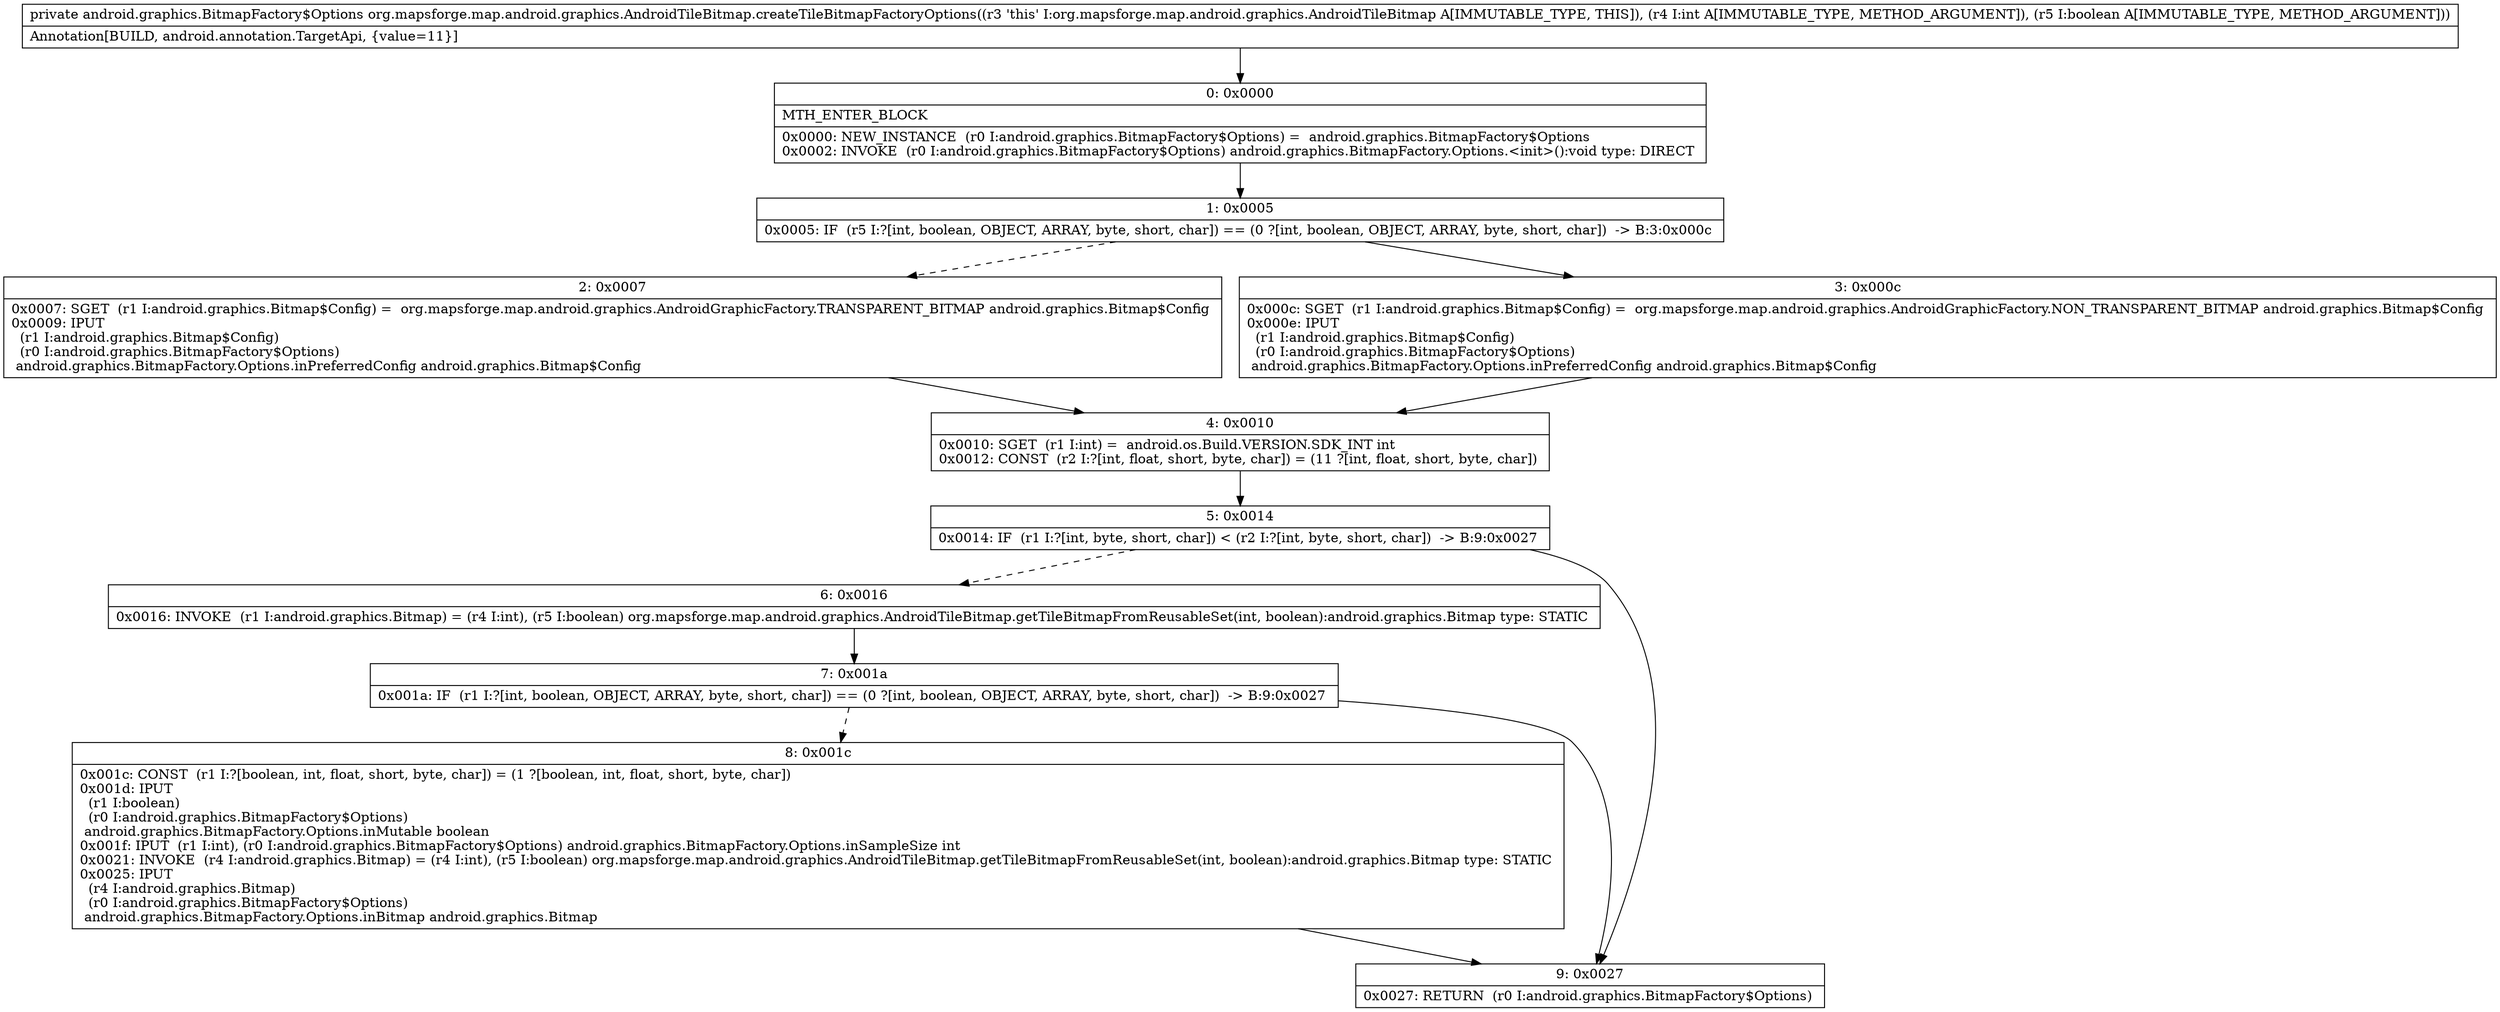 digraph "CFG fororg.mapsforge.map.android.graphics.AndroidTileBitmap.createTileBitmapFactoryOptions(IZ)Landroid\/graphics\/BitmapFactory$Options;" {
Node_0 [shape=record,label="{0\:\ 0x0000|MTH_ENTER_BLOCK\l|0x0000: NEW_INSTANCE  (r0 I:android.graphics.BitmapFactory$Options) =  android.graphics.BitmapFactory$Options \l0x0002: INVOKE  (r0 I:android.graphics.BitmapFactory$Options) android.graphics.BitmapFactory.Options.\<init\>():void type: DIRECT \l}"];
Node_1 [shape=record,label="{1\:\ 0x0005|0x0005: IF  (r5 I:?[int, boolean, OBJECT, ARRAY, byte, short, char]) == (0 ?[int, boolean, OBJECT, ARRAY, byte, short, char])  \-\> B:3:0x000c \l}"];
Node_2 [shape=record,label="{2\:\ 0x0007|0x0007: SGET  (r1 I:android.graphics.Bitmap$Config) =  org.mapsforge.map.android.graphics.AndroidGraphicFactory.TRANSPARENT_BITMAP android.graphics.Bitmap$Config \l0x0009: IPUT  \l  (r1 I:android.graphics.Bitmap$Config)\l  (r0 I:android.graphics.BitmapFactory$Options)\l android.graphics.BitmapFactory.Options.inPreferredConfig android.graphics.Bitmap$Config \l}"];
Node_3 [shape=record,label="{3\:\ 0x000c|0x000c: SGET  (r1 I:android.graphics.Bitmap$Config) =  org.mapsforge.map.android.graphics.AndroidGraphicFactory.NON_TRANSPARENT_BITMAP android.graphics.Bitmap$Config \l0x000e: IPUT  \l  (r1 I:android.graphics.Bitmap$Config)\l  (r0 I:android.graphics.BitmapFactory$Options)\l android.graphics.BitmapFactory.Options.inPreferredConfig android.graphics.Bitmap$Config \l}"];
Node_4 [shape=record,label="{4\:\ 0x0010|0x0010: SGET  (r1 I:int) =  android.os.Build.VERSION.SDK_INT int \l0x0012: CONST  (r2 I:?[int, float, short, byte, char]) = (11 ?[int, float, short, byte, char]) \l}"];
Node_5 [shape=record,label="{5\:\ 0x0014|0x0014: IF  (r1 I:?[int, byte, short, char]) \< (r2 I:?[int, byte, short, char])  \-\> B:9:0x0027 \l}"];
Node_6 [shape=record,label="{6\:\ 0x0016|0x0016: INVOKE  (r1 I:android.graphics.Bitmap) = (r4 I:int), (r5 I:boolean) org.mapsforge.map.android.graphics.AndroidTileBitmap.getTileBitmapFromReusableSet(int, boolean):android.graphics.Bitmap type: STATIC \l}"];
Node_7 [shape=record,label="{7\:\ 0x001a|0x001a: IF  (r1 I:?[int, boolean, OBJECT, ARRAY, byte, short, char]) == (0 ?[int, boolean, OBJECT, ARRAY, byte, short, char])  \-\> B:9:0x0027 \l}"];
Node_8 [shape=record,label="{8\:\ 0x001c|0x001c: CONST  (r1 I:?[boolean, int, float, short, byte, char]) = (1 ?[boolean, int, float, short, byte, char]) \l0x001d: IPUT  \l  (r1 I:boolean)\l  (r0 I:android.graphics.BitmapFactory$Options)\l android.graphics.BitmapFactory.Options.inMutable boolean \l0x001f: IPUT  (r1 I:int), (r0 I:android.graphics.BitmapFactory$Options) android.graphics.BitmapFactory.Options.inSampleSize int \l0x0021: INVOKE  (r4 I:android.graphics.Bitmap) = (r4 I:int), (r5 I:boolean) org.mapsforge.map.android.graphics.AndroidTileBitmap.getTileBitmapFromReusableSet(int, boolean):android.graphics.Bitmap type: STATIC \l0x0025: IPUT  \l  (r4 I:android.graphics.Bitmap)\l  (r0 I:android.graphics.BitmapFactory$Options)\l android.graphics.BitmapFactory.Options.inBitmap android.graphics.Bitmap \l}"];
Node_9 [shape=record,label="{9\:\ 0x0027|0x0027: RETURN  (r0 I:android.graphics.BitmapFactory$Options) \l}"];
MethodNode[shape=record,label="{private android.graphics.BitmapFactory$Options org.mapsforge.map.android.graphics.AndroidTileBitmap.createTileBitmapFactoryOptions((r3 'this' I:org.mapsforge.map.android.graphics.AndroidTileBitmap A[IMMUTABLE_TYPE, THIS]), (r4 I:int A[IMMUTABLE_TYPE, METHOD_ARGUMENT]), (r5 I:boolean A[IMMUTABLE_TYPE, METHOD_ARGUMENT]))  | Annotation[BUILD, android.annotation.TargetApi, \{value=11\}]\l}"];
MethodNode -> Node_0;
Node_0 -> Node_1;
Node_1 -> Node_2[style=dashed];
Node_1 -> Node_3;
Node_2 -> Node_4;
Node_3 -> Node_4;
Node_4 -> Node_5;
Node_5 -> Node_6[style=dashed];
Node_5 -> Node_9;
Node_6 -> Node_7;
Node_7 -> Node_8[style=dashed];
Node_7 -> Node_9;
Node_8 -> Node_9;
}

